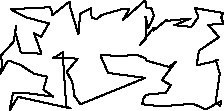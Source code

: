 unitsize(0.001cm);
draw((1380,939)--(1187,706));
draw((1187,706)--(1286,525));
draw((1286,525)--(1323,280));
draw((1323,280)--(1429,134));
draw((1429,134)--(2573,599));
draw((2573,599)--(1917,687));
draw((1917,687)--(1795,962));
draw((1795,962)--(1787,1009));
draw((1787,1009)--(2097,981));
draw((2097,981)--(2421,1007));
draw((2421,1007)--(2574,946));
draw((2574,946)--(2599,901));
draw((2599,901)--(2991,792));
draw((2991,792)--(3113,885));
draw((3113,885)--(2863,558));
draw((2863,558)--(3022,474));
draw((3022,474)--(2936,337));
draw((2936,337)--(2588,302));
draw((2588,302)--(2542,236));
draw((2542,236)--(2519,135));
draw((2519,135)--(2848,96));
draw((2848,96)--(3416,143));
draw((3416,143)--(3640,43));
draw((3640,43)--(3913,192));
draw((3913,192)--(3893,102));
draw((3893,102)--(3815,169));
draw((3815,169)--(3875,598));
draw((3875,598)--(3888,666));
draw((3888,666)--(3822,899));
draw((3822,899)--(3854,923));
draw((3854,923)--(3756,882));
draw((3756,882)--(3479,821));
draw((3479,821)--(3520,1079));
draw((3520,1079)--(3874,1318));
draw((3874,1318)--(3683,1533));
draw((3683,1533)--(3950,1558));
draw((3950,1558)--(3911,1673));
draw((3911,1673)--(3955,1743));
draw((3955,1743)--(3447,1830));
draw((3447,1830)--(3510,1671));
draw((3510,1671)--(3384,1498));
draw((3384,1498)--(3085,1528));
draw((3085,1528)--(3373,1646));
draw((3373,1646)--(2961,1605));
draw((2961,1605)--(2945,1622));
draw((2945,1622)--(2716,1432));
draw((2716,1432)--(2721,1482));
draw((2721,1482)--(2482,1183));
draw((2482,1183)--(2586,1286));
draw((2586,1286)--(2576,1676));
draw((2576,1676)--(2628,1479));
draw((2628,1479)--(2728,1698));
draw((2728,1698)--(2678,1825));
draw((2678,1825)--(2597,1830));
draw((2597,1830)--(2573,1969));
draw((2573,1969)--(2178,1619));
draw((2178,1619)--(2290,1810));
draw((2290,1810)--(2139,1806));
draw((2139,1806)--(1807,1711));
draw((1807,1711)--(1724,1642));
draw((1724,1642)--(1625,1651));
draw((1625,1651)--(1621,1830));
draw((1621,1830)--(1424,1728));
draw((1424,1728)--(1393,1368));
draw((1393,1368)--(1251,1832));
draw((1251,1832)--(1247,1945));
draw((1247,1945)--(1234,1946));
draw((1234,1946)--(928,1700));
draw((928,1700)--(929,1766));
draw((929,1766)--(890,1846));
draw((890,1846)--(198,1810));
draw((198,1810)--(463,1670));
draw((463,1670)--(872,1559));
draw((872,1559)--(738,1325));
draw((738,1325)--(611,1384));
draw((611,1384)--(742,1025));
draw((742,1025)--(378,1048));
draw((378,1048)--(274,1420));
draw((274,1420)--(298,1513));
draw((298,1513)--(252,1240));
draw((252,1240)--(22,987));
draw((22,987)--(53,857));
draw((53,857)--(19,674));
draw((19,674)--(123,862));
draw((123,862)--(161,906));
draw((161,906)--(376,825));
draw((376,825)--(611,673));
draw((611,673)--(839,620));
draw((839,620)--(776,392));
draw((776,392)--(953,268));
draw((953,268)--(457,334));
draw((457,334)--(241,341));
draw((241,341)--(178,24));
draw((178,24)--(327,265));
draw((327,265)--(1256,61));
draw((1256,61)--(1178,100));
draw((1178,100)--(1115,1052));
draw((1115,1052)--(984,965));
draw((984,965)--(938,955));
draw((938,955)--(1380,939));
